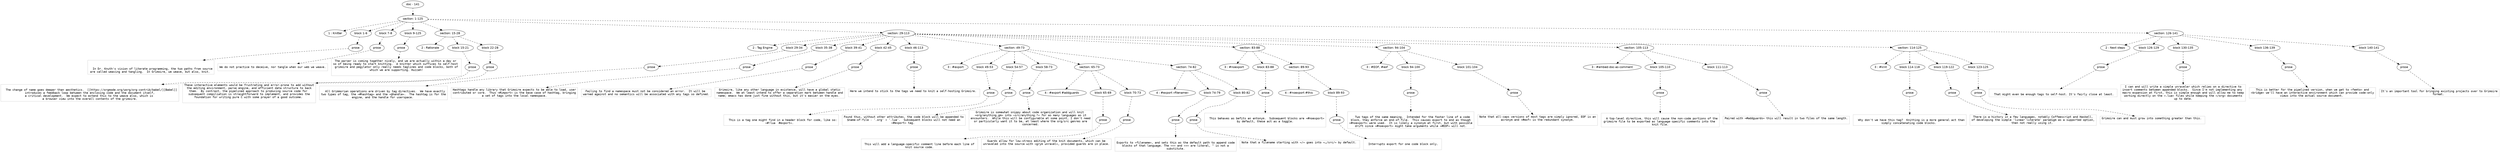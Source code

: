 digraph hierarchy {

node [fontname=Helvetica]
edge [style=dashed]

doc_0 [label="doc - 141"]


doc_0 -> { section_1}
{rank=same; section_1}

section_1 [label="section: 1-125"]


section_1 -> { header_2 block_3 block_4 block_5 section_6 section_7 section_8}
{rank=same; header_2 block_3 block_4 block_5 section_6 section_7 section_8}

header_2 [label="1 : Knitter"]

block_3 [label="block 1-6"]

block_4 [label="block 7-8"]

block_5 [label="block 9-125"]

section_6 [label="section: 15-28"]

section_7 [label="section: 29-113"]

section_8 [label="section: 126-141"]


block_3 -> { prose_9}
{rank=same; prose_9}

prose_9 [label="prose"]


prose_9 -> leaf_10
leaf_10  [color=Gray,shape=rectangle,fontname=Inconsolata,label="

  In Dr. Knuth's vision of literate programming, the two paths from source
are called weaving and tangling.  In Grimoire, we weave, but also, knit. 
"]
block_4 -> { prose_11}
{rank=same; prose_11}

prose_11 [label="prose"]


prose_11 -> leaf_12
leaf_12  [color=Gray,shape=rectangle,fontname=Inconsolata,label="We do not practice to deceive, nor tangle when our web we weave.
"]
block_5 -> { prose_13}
{rank=same; prose_13}

prose_13 [label="prose"]


prose_13 -> leaf_14
leaf_14  [color=Gray,shape=rectangle,fontname=Inconsolata,label="The parser is coming together nicely, and we are actually within a day or 
so of being ready to start knitting.  A knitter which suffices to self-host 
grimoire and pegylator only really needs taglines and code blocks, both of
which we are supporting. Huzzah!

"]
section_6 -> { header_15 block_16 block_17}
{rank=same; header_15 block_16 block_17}

header_15 [label="2 : Rationale"]

block_16 [label="block 15-21"]

block_17 [label="block 22-28"]


block_16 -> { prose_18}
{rank=same; prose_18}

prose_18 [label="prose"]


prose_18 -> leaf_19
leaf_19  [color=Gray,shape=rectangle,fontname=Inconsolata,label="
  The change of name goes deeper than aesthetics.  [[https://orgmode.org/worg/org-contrib/babel/][Babel]]
introduces a feedback loop between the enclosing code and the document itself,
a critical development.  We expect to extend this to the weave also, which is 
a browser view into the overall contents of the grimoire.
"]
block_17 -> { prose_20}
{rank=same; prose_20}

prose_20 [label="prose"]


prose_20 -> leaf_21
leaf_21  [color=Gray,shape=rectangle,fontname=Inconsolata,label="These interactive elements would be frustrating and error-prone to add without
the editing environment, parse engine, and efficient data structure to back
them.  By contrast, the pipelined approach to producing source code for 
subsequent compiliation is straightforward to implement, and provides the
foundation for writing pure C with some prayer of a good outcome. 

"]
section_7 -> { header_22 block_23 block_24 block_25 block_26 block_27 section_28 section_29 section_30 section_31 section_32}
{rank=same; header_22 block_23 block_24 block_25 block_26 block_27 section_28 section_29 section_30 section_31 section_32}

header_22 [label="2 : Tag Engine"]

block_23 [label="block 29-34"]

block_24 [label="block 35-38"]

block_25 [label="block 39-41"]

block_26 [label="block 42-45"]

block_27 [label="block 46-113"]

section_28 [label="section: 49-73"]

section_29 [label="section: 83-88"]

section_30 [label="section: 94-104"]

section_31 [label="section: 105-113"]

section_32 [label="section: 114-125"]


block_23 -> { prose_33}
{rank=same; prose_33}

prose_33 [label="prose"]


prose_33 -> leaf_34
leaf_34  [color=Gray,shape=rectangle,fontname=Inconsolata,label="
  All Grimmorian operations are driven by tag directives.  We have exactly
two types of tag, the =#hashtag= and the =@handle=.  The hashtag is for the
engine, and the handle for userspace. 
"]
block_24 -> { prose_35}
{rank=same; prose_35}

prose_35 [label="prose"]


prose_35 -> leaf_36
leaf_36  [color=Gray,shape=rectangle,fontname=Inconsolata,label="Hashtags handle any library that Grimoire expects to be able to load, user
contributed or core.  Thus =#import= is the base case of hashtag, bringing
a set of tags into the local namespace.
"]
block_25 -> { prose_37}
{rank=same; prose_37}

prose_37 [label="prose"]


prose_37 -> leaf_38
leaf_38  [color=Gray,shape=rectangle,fontname=Inconsolata,label="Failing to find a namespace must not be considered an error.  It will be 
warned against and no semantics will be associated with any tags so defined.
"]
block_26 -> { prose_39}
{rank=same; prose_39}

prose_39 [label="prose"]


prose_39 -> leaf_40
leaf_40  [color=Gray,shape=rectangle,fontname=Inconsolata,label="Grimoire, like any other language in existence, will have a global static
namespace.  We at least intend to offer a separation mark between handle and
name; emacs has done just fine without this, but it's easier on the eyes. 
"]
block_27 -> { prose_41}
{rank=same; prose_41}

prose_41 [label="prose"]


prose_41 -> leaf_42
leaf_42  [color=Gray,shape=rectangle,fontname=Inconsolata,label="Here we intend to stick to the tags we need to knit a self-hosting Grimoire. 

"]
section_28 -> { header_43 block_44 block_45 block_46 section_47 section_48}
{rank=same; header_43 block_44 block_45 block_46 section_47 section_48}

header_43 [label="3 : #export"]

block_44 [label="block 49-53"]

block_45 [label="block 54-57"]

block_46 [label="block 58-73"]

section_47 [label="section: 65-73"]

section_48 [label="section: 74-82"]


block_44 -> { prose_49}
{rank=same; prose_49}

prose_49 [label="prose"]


prose_49 -> leaf_50
leaf_50  [color=Gray,shape=rectangle,fontname=Inconsolata,label="
  This is a tag one might find in a header block for code, like so:
=#!lua  #export=.  
"]
block_45 -> { prose_51}
{rank=same; prose_51}

prose_51 [label="prose"]


prose_51 -> leaf_52
leaf_52  [color=Gray,shape=rectangle,fontname=Inconsolata,label="Found thus, without other attributes, the code block will be appended to
$name-of-file - '.org' + '.lua'.  Subsequent blocks will not need an
=#export= tag. 
"]
block_46 -> { prose_53}
{rank=same; prose_53}

prose_53 [label="prose"]


prose_53 -> leaf_54
leaf_54  [color=Gray,shape=rectangle,fontname=Inconsolata,label="Grimoire is somewhat snippy about code organization and will knit 
=org/anything.gm= into =src/anything.*= for as many languages as it
encounters.  While this will be configurable at some point, I don't need
or particularly want it to be, at least where the org/src genres are
concerned.

"]
section_47 -> { header_55 block_56 block_57}
{rank=same; header_55 block_56 block_57}

header_55 [label="4 : #export #addguards"]

block_56 [label="block 65-69"]

block_57 [label="block 70-73"]


block_56 -> { prose_58}
{rank=same; prose_58}

prose_58 [label="prose"]


prose_58 -> leaf_59
leaf_59  [color=Gray,shape=rectangle,fontname=Inconsolata,label="
 This will add a language-specific comment line before each line of 
knit source code.
"]
block_57 -> { prose_60}
{rank=same; prose_60}

prose_60 [label="prose"]


prose_60 -> leaf_61
leaf_61  [color=Gray,shape=rectangle,fontname=Inconsolata,label="Guards allow for low-stress editing of the knit documents, which can be
unraveled into the source with =grym unravel=, provided guards are in place.

"]
section_48 -> { header_62 block_63 block_64}
{rank=same; header_62 block_63 block_64}

header_62 [label="4 : #export «filename»"]

block_63 [label="block 74-79"]

block_64 [label="block 80-82"]


block_63 -> { prose_65}
{rank=same; prose_65}

prose_65 [label="prose"]


prose_65 -> leaf_66
leaf_66  [color=Gray,shape=rectangle,fontname=Inconsolata,label="
Exports to =filename=, and sets this as the default path to append code
blocks of that language. The =«= and =»= are literal, \" is not a
substitute.
"]
block_64 -> { prose_67}
{rank=same; prose_67}

prose_67 [label="prose"]


prose_67 -> leaf_68
leaf_68  [color=Gray,shape=rectangle,fontname=Inconsolata,label="Note that a filename starting with =/= goes into =…/src/= by default. 

"]
section_29 -> { header_69 block_70 section_71}
{rank=same; header_69 block_70 section_71}

header_69 [label="3 : #noexport"]

block_70 [label="block 83-88"]

section_71 [label="section: 89-93"]


block_70 -> { prose_72}
{rank=same; prose_72}

prose_72 [label="prose"]


prose_72 -> leaf_73
leaf_73  [color=Gray,shape=rectangle,fontname=Inconsolata,label="
  This behaves as befits an antonym.  Subsequent blocks are =#noexport=
by default, these act as a toggle.

"]
section_71 -> { header_74 block_75}
{rank=same; header_74 block_75}

header_74 [label="4 : #noexport #this"]

block_75 [label="block 89-93"]


block_75 -> { prose_76}
{rank=same; prose_76}

prose_76 [label="prose"]


prose_76 -> leaf_77
leaf_77  [color=Gray,shape=rectangle,fontname=Inconsolata,label="
  Interrupts export for one code block only. 

"]
section_30 -> { header_78 block_79 block_80}
{rank=same; header_78 block_79 block_80}

header_78 [label="3 : #EOF, #eof"]

block_79 [label="block 94-100"]

block_80 [label="block 101-104"]


block_79 -> { prose_81}
{rank=same; prose_81}

prose_81 [label="prose"]


prose_81 -> leaf_82
leaf_82  [color=Gray,shape=rectangle,fontname=Inconsolata,label="
  Two tags of the same meaning.  Intended for the footer line of a code
block, they enforce an end-of-file.  This causes export to end as though
=#noexport= were used.  It is likely a synonym at first, but with possible
drift since =#noexport= might take arguments while =#EOF= will not.
"]
block_80 -> { prose_83}
{rank=same; prose_83}

prose_83 [label="prose"]


prose_83 -> leaf_84
leaf_84  [color=Gray,shape=rectangle,fontname=Inconsolata,label="Note that all-caps versions of most tags are simply ignored, EOF is an
acronym and =#eof= is the redundant synonym.

"]
section_31 -> { header_85 block_86 block_87}
{rank=same; header_85 block_86 block_87}

header_85 [label="3 : #embed-doc-as-comment"]

block_86 [label="block 105-110"]

block_87 [label="block 111-113"]


block_86 -> { prose_88}
{rank=same; prose_88}

prose_88 [label="prose"]


prose_88 -> leaf_89
leaf_89  [color=Gray,shape=rectangle,fontname=Inconsolata,label="
  A top-level directive, this will cause the non-code portions of the
grimoire file to be exported as language-specific comments into the 
knit file.
"]
block_87 -> { prose_90}
{rank=same; prose_90}

prose_90 [label="prose"]


prose_90 -> leaf_91
leaf_91  [color=Gray,shape=rectangle,fontname=Inconsolata,label="Paired with =#addguards= this will result in two files of the same length.

"]
section_32 -> { header_92 block_93 block_94 block_95}
{rank=same; header_92 block_93 block_94 block_95}

header_92 [label="3 : #knit"]

block_93 [label="block 114-118"]

block_94 [label="block 119-122"]

block_95 [label="block 123-125"]


block_93 -> { prose_96}
{rank=same; prose_96}

prose_96 [label="prose"]


prose_96 -> leaf_97
leaf_97  [color=Gray,shape=rectangle,fontname=Inconsolata,label="
  Why don't we have this tag?  Knitting is a more general act than
simply concatenating code blocks. 
"]
block_94 -> { prose_98}
{rank=same; prose_98}

prose_98 [label="prose"]


prose_98 -> leaf_99
leaf_99  [color=Gray,shape=rectangle,fontname=Inconsolata,label="There is a history in a few languages, notably Coffeescript and Haskell,
of developing the simple 'linear literate' paradigm as a supported option,
then not really using it. 
"]
block_95 -> { prose_100}
{rank=same; prose_100}

prose_100 [label="prose"]


prose_100 -> leaf_101
leaf_101  [color=Gray,shape=rectangle,fontname=Inconsolata,label="Grimoire can and must grow into something greater than this. 

"]
section_8 -> { header_102 block_103 block_104 block_105 block_106}
{rank=same; header_102 block_103 block_104 block_105 block_106}

header_102 [label="2 : Next steps"]

block_103 [label="block 126-129"]

block_104 [label="block 130-135"]

block_105 [label="block 136-139"]

block_106 [label="block 140-141"]


block_103 -> { prose_107}
{rank=same; prose_107}

prose_107 [label="prose"]


prose_107 -> leaf_108
leaf_108  [color=Gray,shape=rectangle,fontname=Inconsolata,label="
  That might even be enough tags to self-host. It's fairly close at least. 
"]
block_104 -> { prose_109}
{rank=same; prose_109}

prose_109 [label="prose"]


prose_109 -> leaf_110
leaf_110  [color=Gray,shape=rectangle,fontname=Inconsolata,label="I can and will write a simple unraveler which relies on a directive to
insert comments between appended blocks.  Since I'm not implementing any 
macro expansion at first, this is simple enough and will allow me to keep
working directly on the =.lua= files while keeping the =/org= documents
up to date.
"]
block_105 -> { prose_111}
{rank=same; prose_111}

prose_111 [label="prose"]


prose_111 -> leaf_112
leaf_112  [color=Gray,shape=rectangle,fontname=Inconsolata,label="This is better for the pipelined version, when we get to =femto= and
=bridge= we'll have an interactive environment which can provide code-only
views into the actual source document. 
"]
block_106 -> { prose_113}
{rank=same; prose_113}

prose_113 [label="prose"]


prose_113 -> leaf_114
leaf_114  [color=Gray,shape=rectangle,fontname=Inconsolata,label="It's an important tool for bringing existing projects over to Grimoire
format. "]

}
